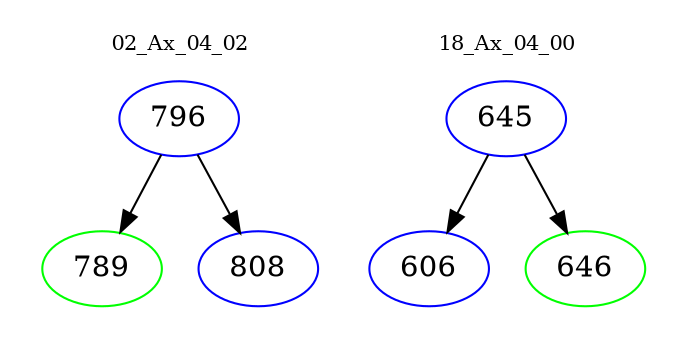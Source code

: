 digraph{
subgraph cluster_0 {
color = white
label = "02_Ax_04_02";
fontsize=10;
T0_796 [label="796", color="blue"]
T0_796 -> T0_789 [color="black"]
T0_789 [label="789", color="green"]
T0_796 -> T0_808 [color="black"]
T0_808 [label="808", color="blue"]
}
subgraph cluster_1 {
color = white
label = "18_Ax_04_00";
fontsize=10;
T1_645 [label="645", color="blue"]
T1_645 -> T1_606 [color="black"]
T1_606 [label="606", color="blue"]
T1_645 -> T1_646 [color="black"]
T1_646 [label="646", color="green"]
}
}
